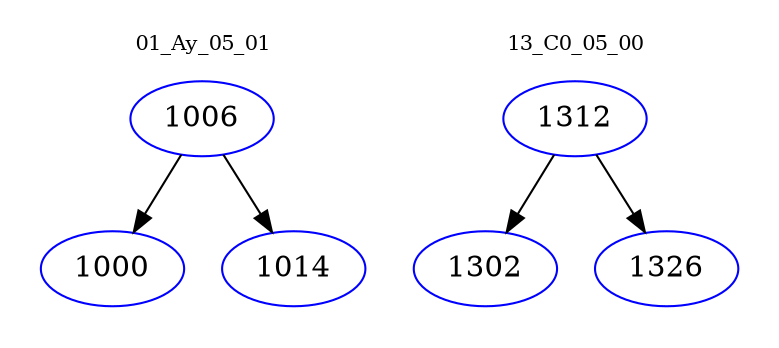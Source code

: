 digraph{
subgraph cluster_0 {
color = white
label = "01_Ay_05_01";
fontsize=10;
T0_1006 [label="1006", color="blue"]
T0_1006 -> T0_1000 [color="black"]
T0_1000 [label="1000", color="blue"]
T0_1006 -> T0_1014 [color="black"]
T0_1014 [label="1014", color="blue"]
}
subgraph cluster_1 {
color = white
label = "13_C0_05_00";
fontsize=10;
T1_1312 [label="1312", color="blue"]
T1_1312 -> T1_1302 [color="black"]
T1_1302 [label="1302", color="blue"]
T1_1312 -> T1_1326 [color="black"]
T1_1326 [label="1326", color="blue"]
}
}
